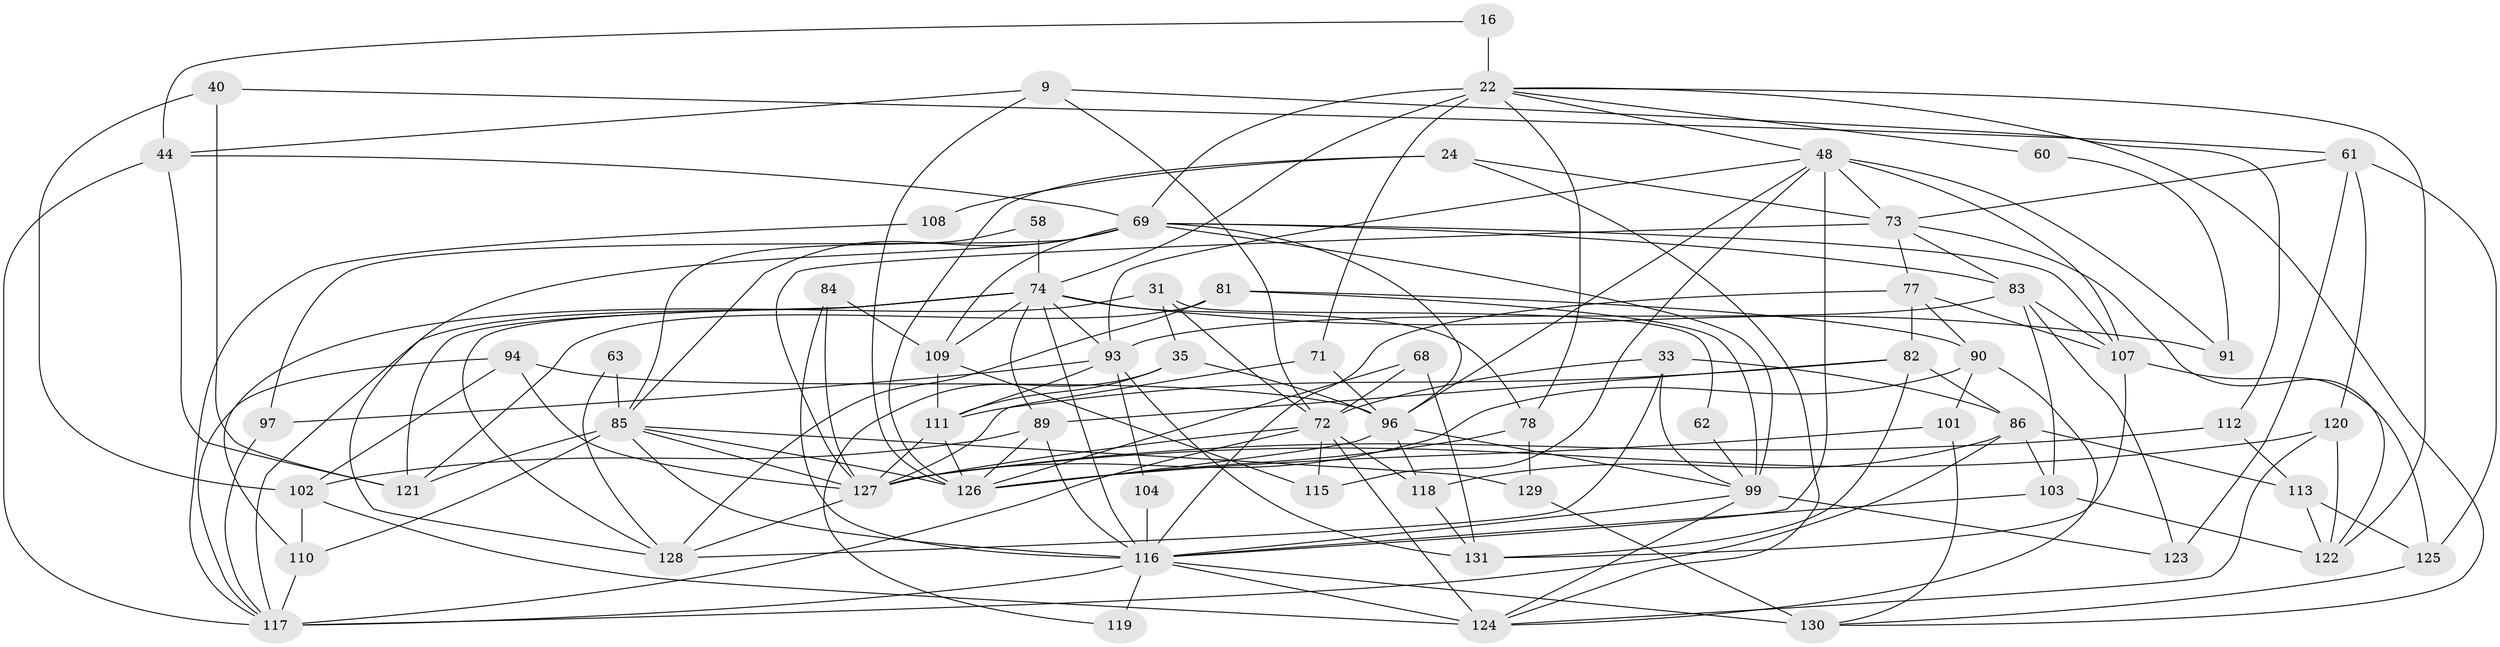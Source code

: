 // original degree distribution, {5: 0.16793893129770993, 3: 0.2595419847328244, 4: 0.2595419847328244, 7: 0.030534351145038167, 2: 0.15267175572519084, 6: 0.10687022900763359, 8: 0.022900763358778626}
// Generated by graph-tools (version 1.1) at 2025/50/03/09/25 04:50:13]
// undirected, 65 vertices, 165 edges
graph export_dot {
graph [start="1"]
  node [color=gray90,style=filled];
  9;
  16;
  22 [super="+12+6"];
  24;
  31;
  33;
  35;
  40;
  44;
  48 [super="+41"];
  58;
  60;
  61;
  62;
  63;
  68;
  69 [super="+50+53"];
  71;
  72 [super="+59+64"];
  73 [super="+4"];
  74 [super="+54+65"];
  77 [super="+36"];
  78;
  81;
  82 [super="+2"];
  83 [super="+19"];
  84;
  85 [super="+66"];
  86 [super="+56"];
  89 [super="+32"];
  90 [super="+23+79"];
  91 [super="+13"];
  93 [super="+87"];
  94 [super="+1+43"];
  96 [super="+57"];
  97;
  99 [super="+76"];
  101;
  102;
  103;
  104;
  107;
  108;
  109 [super="+92"];
  110;
  111 [super="+55+80"];
  112;
  113 [super="+67"];
  115;
  116 [super="+3+106+11+100"];
  117 [super="+27+30+38"];
  118;
  119;
  120 [super="+17"];
  121 [super="+88"];
  122 [super="+70+95"];
  123;
  124 [super="+75"];
  125;
  126 [super="+34+114"];
  127 [super="+20+25+52+105"];
  128 [super="+47"];
  129 [super="+10"];
  130 [super="+7"];
  131;
  9 -- 44;
  9 -- 72;
  9 -- 126;
  9 -- 130;
  16 -- 44;
  16 -- 22 [weight=2];
  22 -- 48;
  22 -- 78;
  22 -- 60;
  22 -- 74 [weight=2];
  22 -- 112;
  22 -- 71;
  22 -- 69;
  22 -- 122;
  24 -- 73;
  24 -- 108;
  24 -- 126;
  24 -- 124;
  31 -- 72;
  31 -- 110;
  31 -- 35;
  31 -- 62;
  33 -- 99;
  33 -- 86;
  33 -- 128;
  33 -- 72;
  35 -- 111;
  35 -- 119;
  35 -- 96;
  40 -- 61;
  40 -- 102;
  40 -- 121;
  44 -- 121;
  44 -- 117;
  44 -- 69;
  48 -- 107 [weight=2];
  48 -- 93;
  48 -- 115;
  48 -- 73;
  48 -- 91;
  48 -- 116 [weight=2];
  48 -- 96;
  58 -- 74;
  58 -- 85;
  60 -- 91;
  61 -- 125;
  61 -- 123;
  61 -- 73;
  61 -- 120;
  62 -- 99;
  63 -- 128;
  63 -- 85;
  68 -- 131;
  68 -- 126;
  68 -- 72;
  69 -- 128 [weight=2];
  69 -- 96;
  69 -- 97;
  69 -- 99 [weight=2];
  69 -- 107;
  69 -- 109;
  69 -- 83;
  69 -- 85;
  71 -- 96;
  71 -- 127;
  72 -- 117 [weight=2];
  72 -- 115;
  72 -- 118;
  72 -- 124 [weight=2];
  72 -- 127 [weight=2];
  73 -- 83;
  73 -- 127 [weight=2];
  73 -- 77;
  73 -- 122;
  74 -- 78;
  74 -- 109;
  74 -- 121;
  74 -- 128;
  74 -- 91 [weight=3];
  74 -- 116 [weight=2];
  74 -- 93;
  74 -- 117;
  74 -- 89;
  77 -- 107;
  77 -- 90;
  77 -- 116;
  77 -- 82;
  78 -- 126 [weight=3];
  78 -- 129;
  81 -- 128 [weight=2];
  81 -- 121 [weight=2];
  81 -- 90;
  81 -- 99;
  82 -- 131;
  82 -- 111;
  82 -- 89;
  82 -- 86;
  83 -- 103 [weight=2];
  83 -- 123;
  83 -- 107;
  83 -- 93;
  84 -- 109;
  84 -- 116;
  84 -- 127;
  85 -- 110;
  85 -- 121;
  85 -- 126 [weight=2];
  85 -- 116;
  85 -- 129;
  85 -- 127;
  86 -- 118 [weight=2];
  86 -- 103;
  86 -- 117;
  86 -- 113;
  89 -- 116;
  89 -- 126;
  89 -- 102;
  90 -- 101;
  90 -- 124;
  90 -- 127;
  93 -- 131;
  93 -- 97;
  93 -- 104;
  93 -- 111 [weight=2];
  94 -- 102;
  94 -- 117 [weight=2];
  94 -- 96;
  94 -- 127;
  96 -- 118 [weight=2];
  96 -- 126;
  96 -- 99;
  97 -- 117;
  99 -- 116;
  99 -- 123;
  99 -- 124;
  101 -- 130;
  101 -- 126;
  102 -- 110;
  102 -- 124;
  103 -- 116;
  103 -- 122;
  104 -- 116;
  107 -- 131;
  107 -- 125;
  108 -- 117;
  109 -- 111 [weight=2];
  109 -- 115;
  110 -- 117;
  111 -- 126;
  111 -- 127 [weight=2];
  112 -- 113;
  112 -- 127;
  113 -- 125;
  113 -- 122 [weight=2];
  116 -- 130 [weight=2];
  116 -- 124;
  116 -- 119;
  116 -- 117 [weight=2];
  118 -- 131;
  120 -- 124;
  120 -- 122;
  120 -- 127;
  125 -- 130;
  127 -- 128 [weight=3];
  129 -- 130;
}
